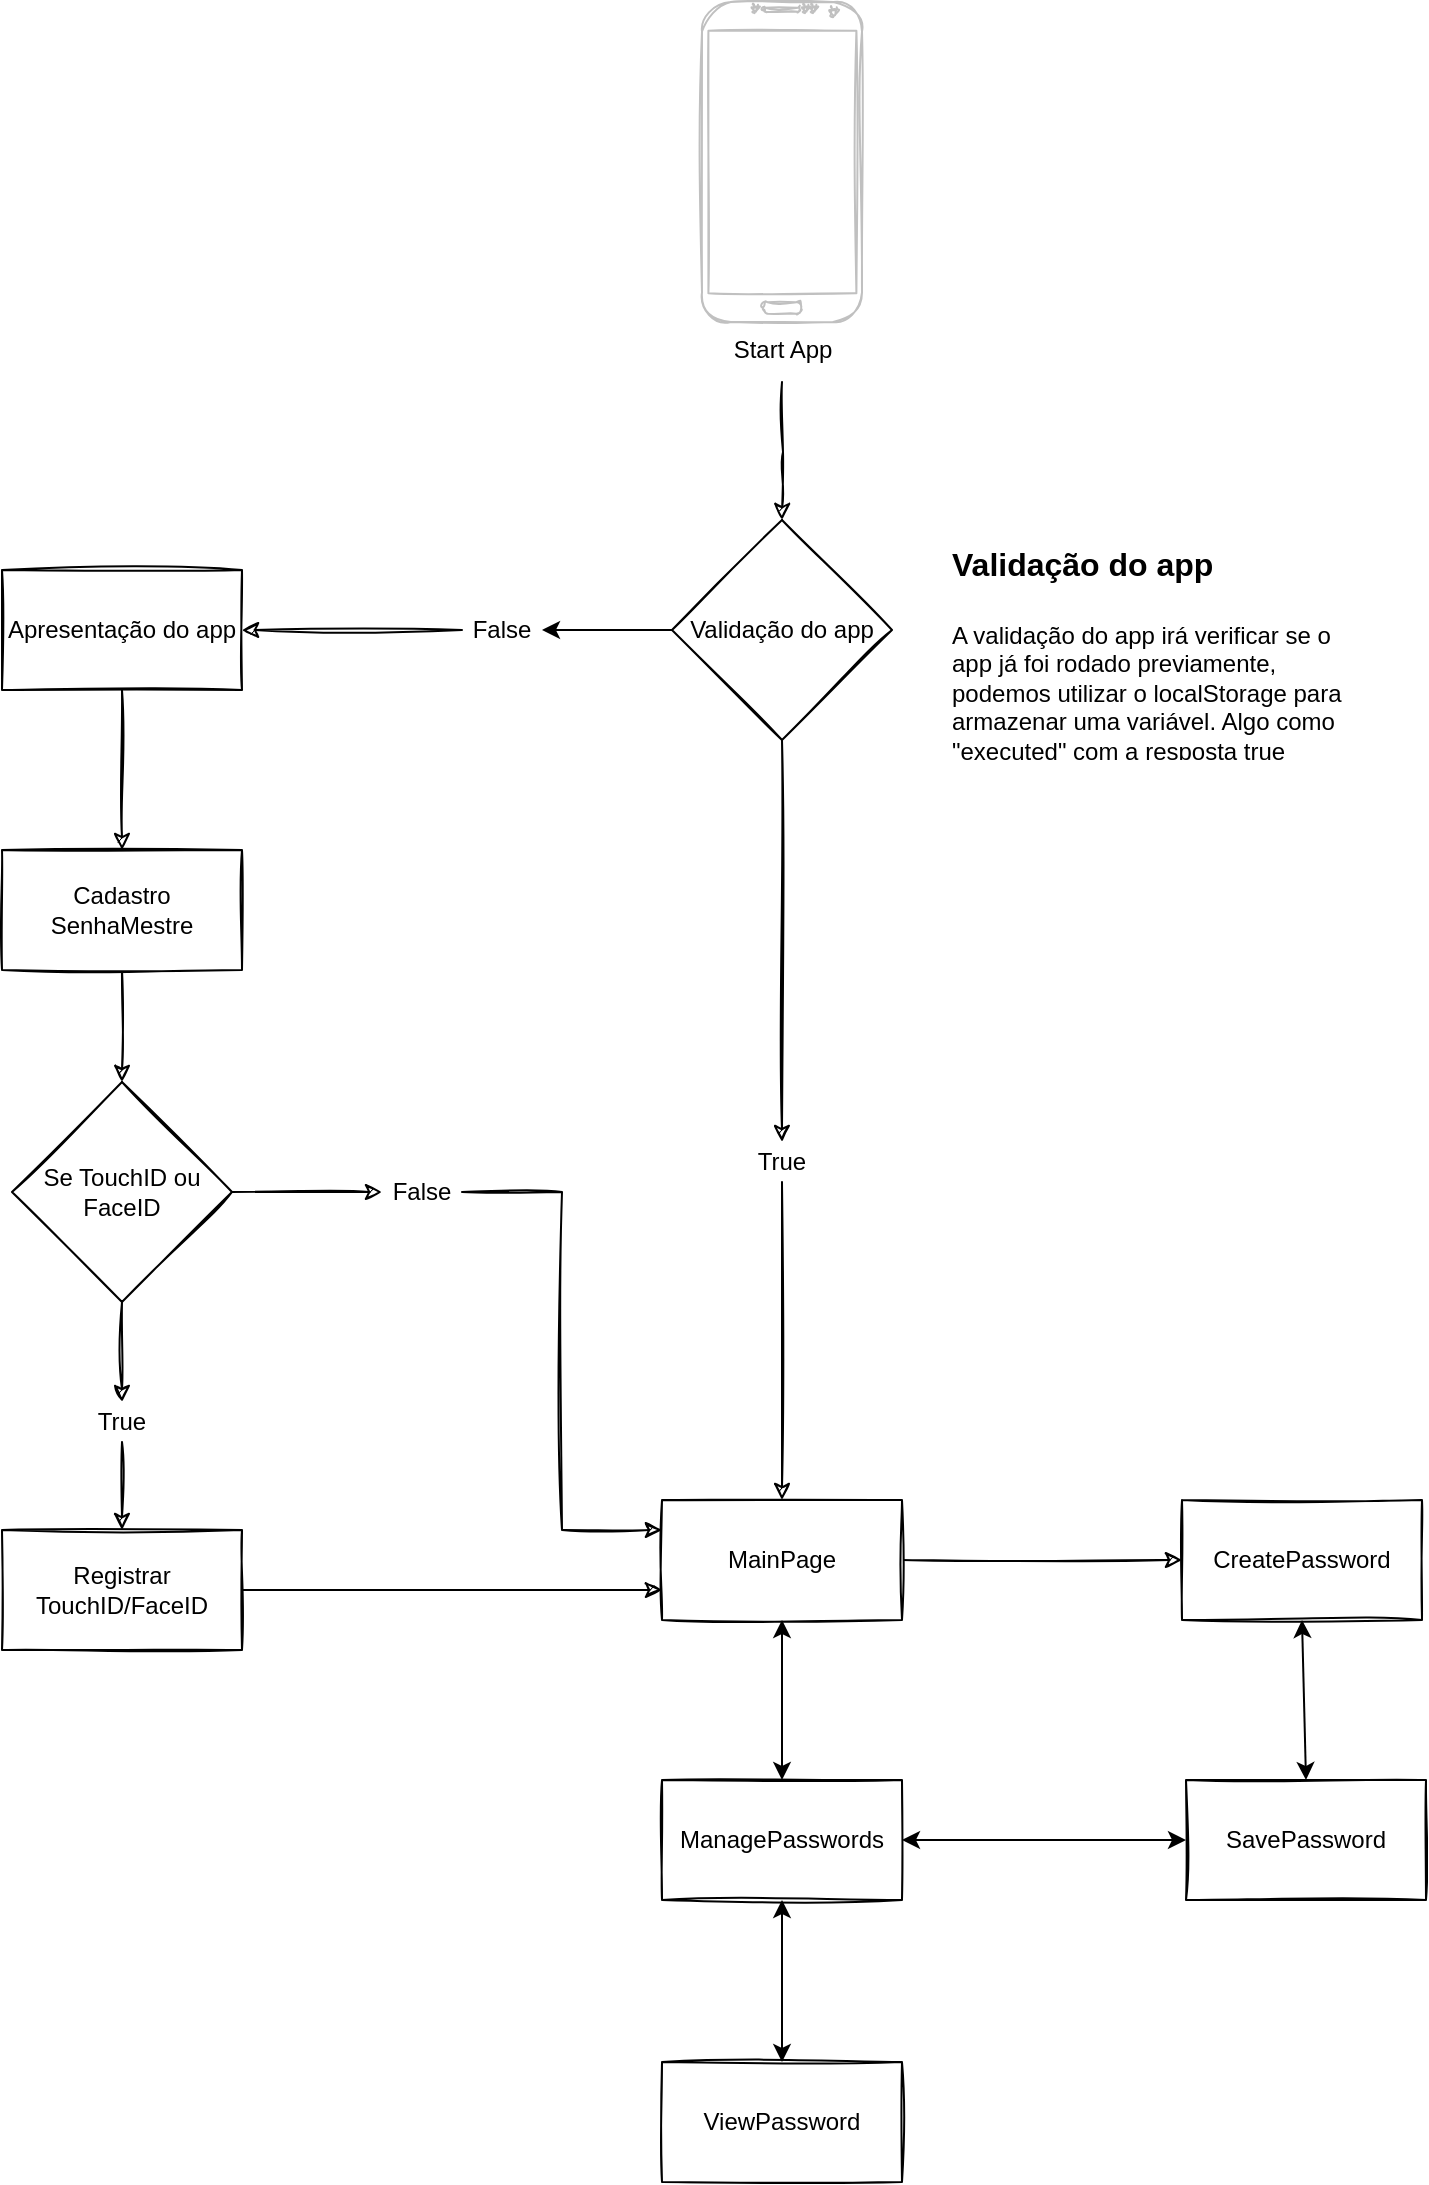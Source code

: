 <mxfile version="14.1.3" type="github">
  <diagram id="WLeNL2iAT3cLDlL8Z_Fv" name="Page-1">
    <mxGraphModel dx="1157" dy="1427" grid="1" gridSize="10" guides="1" tooltips="1" connect="1" arrows="1" fold="1" page="1" pageScale="1" pageWidth="1169" pageHeight="827" background="none" math="0" shadow="0">
      <root>
        <mxCell id="0" />
        <mxCell id="1" parent="0" />
        <mxCell id="VE0QQg3p8Xf2kgtH1S0W-3" value="" style="edgeStyle=orthogonalEdgeStyle;rounded=0;sketch=1;orthogonalLoop=1;jettySize=auto;html=1;" edge="1" parent="1" target="VE0QQg3p8Xf2kgtH1S0W-2">
          <mxGeometry relative="1" as="geometry">
            <mxPoint x="660" y="-590" as="sourcePoint" />
          </mxGeometry>
        </mxCell>
        <mxCell id="VE0QQg3p8Xf2kgtH1S0W-11" style="edgeStyle=orthogonalEdgeStyle;rounded=0;sketch=1;orthogonalLoop=1;jettySize=auto;html=1;exitX=0.5;exitY=1;exitDx=0;exitDy=0;" edge="1" parent="1" source="VE0QQg3p8Xf2kgtH1S0W-2" target="VE0QQg3p8Xf2kgtH1S0W-10">
          <mxGeometry relative="1" as="geometry">
            <mxPoint x="730" y="-340" as="targetPoint" />
          </mxGeometry>
        </mxCell>
        <mxCell id="VE0QQg3p8Xf2kgtH1S0W-2" value="Validação do app" style="rhombus;whiteSpace=wrap;html=1;rounded=0;sketch=1;" vertex="1" parent="1">
          <mxGeometry x="605" y="-521" width="110" height="110" as="geometry" />
        </mxCell>
        <mxCell id="VE0QQg3p8Xf2kgtH1S0W-4" value="&lt;h1&gt;&lt;span style=&quot;text-align: center&quot;&gt;&lt;font style=&quot;font-size: 16px&quot;&gt;Validação do app&lt;/font&gt;&lt;/span&gt;&lt;br&gt;&lt;/h1&gt;&lt;p&gt;A validação do app irá verificar se o app já foi rodado previamente, podemos utilizar o localStorage para armazenar uma variável. Algo como &quot;executed&quot; com a resposta true&lt;/p&gt;" style="text;html=1;strokeColor=none;fillColor=none;spacing=5;spacingTop=-20;whiteSpace=wrap;overflow=hidden;rounded=0;sketch=1;" vertex="1" parent="1">
          <mxGeometry x="740" y="-521" width="210" height="120" as="geometry" />
        </mxCell>
        <mxCell id="VE0QQg3p8Xf2kgtH1S0W-5" value="Start App" style="verticalLabelPosition=bottom;verticalAlign=top;html=1;shadow=0;dashed=0;strokeWidth=1;shape=mxgraph.android.phone2;strokeColor=#c0c0c0;sketch=1;" vertex="1" parent="1">
          <mxGeometry x="620" y="-780" width="80" height="160" as="geometry" />
        </mxCell>
        <mxCell id="VE0QQg3p8Xf2kgtH1S0W-6" value="" style="endArrow=classic;html=1;exitX=0;exitY=0.5;exitDx=0;exitDy=0;" edge="1" parent="1" source="VE0QQg3p8Xf2kgtH1S0W-2" target="VE0QQg3p8Xf2kgtH1S0W-7">
          <mxGeometry width="50" height="50" relative="1" as="geometry">
            <mxPoint x="540" y="-436" as="sourcePoint" />
            <mxPoint x="520" y="-466" as="targetPoint" />
          </mxGeometry>
        </mxCell>
        <mxCell id="VE0QQg3p8Xf2kgtH1S0W-14" value="" style="edgeStyle=orthogonalEdgeStyle;rounded=0;sketch=1;orthogonalLoop=1;jettySize=auto;html=1;" edge="1" parent="1" source="VE0QQg3p8Xf2kgtH1S0W-7" target="VE0QQg3p8Xf2kgtH1S0W-13">
          <mxGeometry relative="1" as="geometry" />
        </mxCell>
        <mxCell id="VE0QQg3p8Xf2kgtH1S0W-7" value="False" style="text;html=1;strokeColor=none;fillColor=none;align=center;verticalAlign=middle;whiteSpace=wrap;rounded=0;" vertex="1" parent="1">
          <mxGeometry x="500" y="-476" width="40" height="20" as="geometry" />
        </mxCell>
        <mxCell id="VE0QQg3p8Xf2kgtH1S0W-35" value="" style="edgeStyle=orthogonalEdgeStyle;rounded=0;sketch=1;orthogonalLoop=1;jettySize=auto;html=1;" edge="1" parent="1" source="VE0QQg3p8Xf2kgtH1S0W-8" target="VE0QQg3p8Xf2kgtH1S0W-34">
          <mxGeometry relative="1" as="geometry" />
        </mxCell>
        <mxCell id="VE0QQg3p8Xf2kgtH1S0W-8" value="MainPage" style="whiteSpace=wrap;html=1;rounded=0;sketch=1;" vertex="1" parent="1">
          <mxGeometry x="600" y="-31" width="120" height="60" as="geometry" />
        </mxCell>
        <mxCell id="VE0QQg3p8Xf2kgtH1S0W-12" style="edgeStyle=orthogonalEdgeStyle;rounded=0;sketch=1;orthogonalLoop=1;jettySize=auto;html=1;entryX=0.5;entryY=0;entryDx=0;entryDy=0;" edge="1" parent="1" source="VE0QQg3p8Xf2kgtH1S0W-10" target="VE0QQg3p8Xf2kgtH1S0W-8">
          <mxGeometry relative="1" as="geometry" />
        </mxCell>
        <mxCell id="VE0QQg3p8Xf2kgtH1S0W-10" value="True" style="text;html=1;strokeColor=none;fillColor=none;align=center;verticalAlign=middle;whiteSpace=wrap;rounded=0;sketch=1;" vertex="1" parent="1">
          <mxGeometry x="640" y="-210" width="40" height="20" as="geometry" />
        </mxCell>
        <mxCell id="VE0QQg3p8Xf2kgtH1S0W-18" value="" style="edgeStyle=orthogonalEdgeStyle;rounded=0;sketch=1;orthogonalLoop=1;jettySize=auto;html=1;" edge="1" parent="1" source="VE0QQg3p8Xf2kgtH1S0W-13" target="VE0QQg3p8Xf2kgtH1S0W-17">
          <mxGeometry relative="1" as="geometry" />
        </mxCell>
        <mxCell id="VE0QQg3p8Xf2kgtH1S0W-13" value="Apresentação do app" style="whiteSpace=wrap;html=1;sketch=1;" vertex="1" parent="1">
          <mxGeometry x="270" y="-496" width="120" height="60" as="geometry" />
        </mxCell>
        <mxCell id="VE0QQg3p8Xf2kgtH1S0W-20" value="" style="edgeStyle=orthogonalEdgeStyle;rounded=0;sketch=1;orthogonalLoop=1;jettySize=auto;html=1;entryX=0.5;entryY=0;entryDx=0;entryDy=0;" edge="1" parent="1" source="VE0QQg3p8Xf2kgtH1S0W-17" target="VE0QQg3p8Xf2kgtH1S0W-21">
          <mxGeometry relative="1" as="geometry">
            <mxPoint x="330" y="-216" as="targetPoint" />
          </mxGeometry>
        </mxCell>
        <mxCell id="VE0QQg3p8Xf2kgtH1S0W-17" value="Cadastro SenhaMestre" style="whiteSpace=wrap;html=1;sketch=1;" vertex="1" parent="1">
          <mxGeometry x="270" y="-356" width="120" height="60" as="geometry" />
        </mxCell>
        <mxCell id="VE0QQg3p8Xf2kgtH1S0W-25" style="edgeStyle=orthogonalEdgeStyle;rounded=0;sketch=1;orthogonalLoop=1;jettySize=auto;html=1;entryX=0;entryY=0.5;entryDx=0;entryDy=0;" edge="1" parent="1" source="VE0QQg3p8Xf2kgtH1S0W-21" target="VE0QQg3p8Xf2kgtH1S0W-24">
          <mxGeometry relative="1" as="geometry" />
        </mxCell>
        <mxCell id="VE0QQg3p8Xf2kgtH1S0W-28" style="edgeStyle=orthogonalEdgeStyle;rounded=0;sketch=1;orthogonalLoop=1;jettySize=auto;html=1;entryX=0.5;entryY=0;entryDx=0;entryDy=0;" edge="1" parent="1" source="VE0QQg3p8Xf2kgtH1S0W-21" target="VE0QQg3p8Xf2kgtH1S0W-27">
          <mxGeometry relative="1" as="geometry" />
        </mxCell>
        <mxCell id="VE0QQg3p8Xf2kgtH1S0W-21" value="Se TouchID ou FaceID" style="rhombus;whiteSpace=wrap;html=1;rounded=0;sketch=1;" vertex="1" parent="1">
          <mxGeometry x="275" y="-240" width="110" height="110" as="geometry" />
        </mxCell>
        <mxCell id="VE0QQg3p8Xf2kgtH1S0W-26" style="edgeStyle=orthogonalEdgeStyle;rounded=0;sketch=1;orthogonalLoop=1;jettySize=auto;html=1;entryX=0;entryY=0.25;entryDx=0;entryDy=0;" edge="1" parent="1" source="VE0QQg3p8Xf2kgtH1S0W-24" target="VE0QQg3p8Xf2kgtH1S0W-8">
          <mxGeometry relative="1" as="geometry" />
        </mxCell>
        <mxCell id="VE0QQg3p8Xf2kgtH1S0W-24" value="False" style="text;html=1;strokeColor=none;fillColor=none;align=center;verticalAlign=middle;whiteSpace=wrap;rounded=0;sketch=1;" vertex="1" parent="1">
          <mxGeometry x="460" y="-195" width="40" height="20" as="geometry" />
        </mxCell>
        <mxCell id="VE0QQg3p8Xf2kgtH1S0W-32" style="edgeStyle=orthogonalEdgeStyle;rounded=0;sketch=1;orthogonalLoop=1;jettySize=auto;html=1;exitX=0.5;exitY=1;exitDx=0;exitDy=0;" edge="1" parent="1" source="VE0QQg3p8Xf2kgtH1S0W-27" target="VE0QQg3p8Xf2kgtH1S0W-30">
          <mxGeometry relative="1" as="geometry">
            <mxPoint x="320" y="-60" as="sourcePoint" />
          </mxGeometry>
        </mxCell>
        <mxCell id="VE0QQg3p8Xf2kgtH1S0W-27" value="True" style="text;html=1;strokeColor=none;fillColor=none;align=center;verticalAlign=middle;whiteSpace=wrap;rounded=0;sketch=1;" vertex="1" parent="1">
          <mxGeometry x="310" y="-80" width="40" height="20" as="geometry" />
        </mxCell>
        <mxCell id="VE0QQg3p8Xf2kgtH1S0W-33" style="edgeStyle=orthogonalEdgeStyle;rounded=0;sketch=1;orthogonalLoop=1;jettySize=auto;html=1;entryX=0;entryY=0.75;entryDx=0;entryDy=0;" edge="1" parent="1" source="VE0QQg3p8Xf2kgtH1S0W-30" target="VE0QQg3p8Xf2kgtH1S0W-8">
          <mxGeometry relative="1" as="geometry">
            <mxPoint x="600" as="targetPoint" />
          </mxGeometry>
        </mxCell>
        <mxCell id="VE0QQg3p8Xf2kgtH1S0W-30" value="Registrar TouchID/FaceID" style="whiteSpace=wrap;html=1;rounded=0;sketch=1;" vertex="1" parent="1">
          <mxGeometry x="270" y="-16" width="120" height="60" as="geometry" />
        </mxCell>
        <mxCell id="VE0QQg3p8Xf2kgtH1S0W-34" value="CreatePassword" style="whiteSpace=wrap;html=1;rounded=0;sketch=1;" vertex="1" parent="1">
          <mxGeometry x="860" y="-31" width="120" height="60" as="geometry" />
        </mxCell>
        <mxCell id="VE0QQg3p8Xf2kgtH1S0W-36" value="ManagePasswords" style="whiteSpace=wrap;html=1;rounded=0;sketch=1;" vertex="1" parent="1">
          <mxGeometry x="600" y="109" width="120" height="60" as="geometry" />
        </mxCell>
        <mxCell id="VE0QQg3p8Xf2kgtH1S0W-38" value="SavePassword" style="whiteSpace=wrap;html=1;rounded=0;sketch=1;" vertex="1" parent="1">
          <mxGeometry x="862" y="109" width="120" height="60" as="geometry" />
        </mxCell>
        <mxCell id="VE0QQg3p8Xf2kgtH1S0W-40" value="" style="endArrow=classic;startArrow=classic;html=1;exitX=1;exitY=0.5;exitDx=0;exitDy=0;entryX=0;entryY=0.5;entryDx=0;entryDy=0;" edge="1" parent="1" source="VE0QQg3p8Xf2kgtH1S0W-36" target="VE0QQg3p8Xf2kgtH1S0W-38">
          <mxGeometry width="50" height="50" relative="1" as="geometry">
            <mxPoint x="750" y="130" as="sourcePoint" />
            <mxPoint x="800" y="80" as="targetPoint" />
          </mxGeometry>
        </mxCell>
        <mxCell id="VE0QQg3p8Xf2kgtH1S0W-41" value="" style="endArrow=classic;startArrow=classic;html=1;entryX=0.5;entryY=1;entryDx=0;entryDy=0;exitX=0.5;exitY=0;exitDx=0;exitDy=0;" edge="1" parent="1" source="VE0QQg3p8Xf2kgtH1S0W-36" target="VE0QQg3p8Xf2kgtH1S0W-8">
          <mxGeometry width="50" height="50" relative="1" as="geometry">
            <mxPoint x="750" y="130" as="sourcePoint" />
            <mxPoint x="800" y="80" as="targetPoint" />
          </mxGeometry>
        </mxCell>
        <mxCell id="VE0QQg3p8Xf2kgtH1S0W-42" value="" style="endArrow=classic;startArrow=classic;html=1;entryX=0.5;entryY=1;entryDx=0;entryDy=0;exitX=0.5;exitY=0;exitDx=0;exitDy=0;" edge="1" parent="1" source="VE0QQg3p8Xf2kgtH1S0W-38" target="VE0QQg3p8Xf2kgtH1S0W-34">
          <mxGeometry width="50" height="50" relative="1" as="geometry">
            <mxPoint x="750" y="130" as="sourcePoint" />
            <mxPoint x="800" y="80" as="targetPoint" />
          </mxGeometry>
        </mxCell>
        <mxCell id="VE0QQg3p8Xf2kgtH1S0W-43" value="ViewPassword" style="whiteSpace=wrap;html=1;rounded=0;sketch=1;" vertex="1" parent="1">
          <mxGeometry x="600" y="250" width="120" height="60" as="geometry" />
        </mxCell>
        <mxCell id="VE0QQg3p8Xf2kgtH1S0W-44" value="" style="endArrow=classic;startArrow=classic;html=1;entryX=0.5;entryY=1;entryDx=0;entryDy=0;exitX=0.5;exitY=0;exitDx=0;exitDy=0;" edge="1" parent="1" source="VE0QQg3p8Xf2kgtH1S0W-43" target="VE0QQg3p8Xf2kgtH1S0W-36">
          <mxGeometry width="50" height="50" relative="1" as="geometry">
            <mxPoint x="745" y="301" as="sourcePoint" />
            <mxPoint x="655" y="200" as="targetPoint" />
          </mxGeometry>
        </mxCell>
      </root>
    </mxGraphModel>
  </diagram>
</mxfile>
